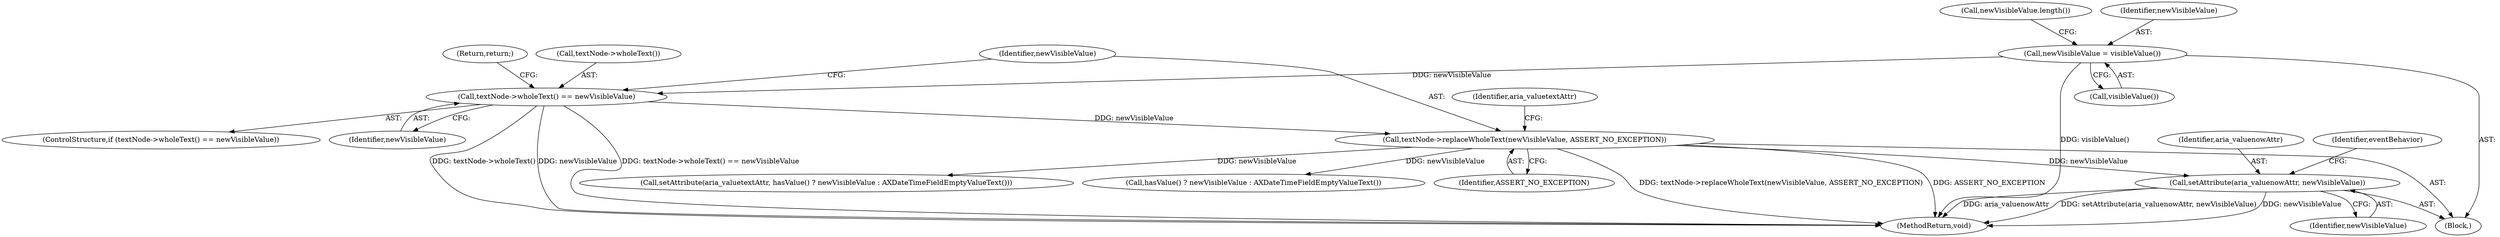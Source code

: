 digraph "1_Chrome_f7b020b3d36def118881daa4402c44ca72271482_0@del" {
"1000129" [label="(Call,setAttribute(aria_valuenowAttr, newVisibleValue))"];
"1000120" [label="(Call,textNode->replaceWholeText(newVisibleValue, ASSERT_NO_EXCEPTION))"];
"1000116" [label="(Call,textNode->wholeText() == newVisibleValue)"];
"1000108" [label="(Call,newVisibleValue = visibleValue())"];
"1000113" [label="(Call,newVisibleValue.length())"];
"1000139" [label="(MethodReturn,void)"];
"1000124" [label="(Identifier,aria_valuetextAttr)"];
"1000129" [label="(Call,setAttribute(aria_valuenowAttr, newVisibleValue))"];
"1000125" [label="(Call,hasValue() ? newVisibleValue : AXDateTimeFieldEmptyValueText())"];
"1000135" [label="(Identifier,eventBehavior)"];
"1000110" [label="(Call,visibleValue())"];
"1000116" [label="(Call,textNode->wholeText() == newVisibleValue)"];
"1000115" [label="(ControlStructure,if (textNode->wholeText() == newVisibleValue))"];
"1000117" [label="(Call,textNode->wholeText())"];
"1000119" [label="(Return,return;)"];
"1000108" [label="(Call,newVisibleValue = visibleValue())"];
"1000122" [label="(Identifier,ASSERT_NO_EXCEPTION)"];
"1000121" [label="(Identifier,newVisibleValue)"];
"1000131" [label="(Identifier,newVisibleValue)"];
"1000102" [label="(Block,)"];
"1000120" [label="(Call,textNode->replaceWholeText(newVisibleValue, ASSERT_NO_EXCEPTION))"];
"1000118" [label="(Identifier,newVisibleValue)"];
"1000123" [label="(Call,setAttribute(aria_valuetextAttr, hasValue() ? newVisibleValue : AXDateTimeFieldEmptyValueText()))"];
"1000109" [label="(Identifier,newVisibleValue)"];
"1000130" [label="(Identifier,aria_valuenowAttr)"];
"1000129" -> "1000102"  [label="AST: "];
"1000129" -> "1000131"  [label="CFG: "];
"1000130" -> "1000129"  [label="AST: "];
"1000131" -> "1000129"  [label="AST: "];
"1000135" -> "1000129"  [label="CFG: "];
"1000129" -> "1000139"  [label="DDG: aria_valuenowAttr"];
"1000129" -> "1000139"  [label="DDG: setAttribute(aria_valuenowAttr, newVisibleValue)"];
"1000129" -> "1000139"  [label="DDG: newVisibleValue"];
"1000120" -> "1000129"  [label="DDG: newVisibleValue"];
"1000120" -> "1000102"  [label="AST: "];
"1000120" -> "1000122"  [label="CFG: "];
"1000121" -> "1000120"  [label="AST: "];
"1000122" -> "1000120"  [label="AST: "];
"1000124" -> "1000120"  [label="CFG: "];
"1000120" -> "1000139"  [label="DDG: textNode->replaceWholeText(newVisibleValue, ASSERT_NO_EXCEPTION)"];
"1000120" -> "1000139"  [label="DDG: ASSERT_NO_EXCEPTION"];
"1000116" -> "1000120"  [label="DDG: newVisibleValue"];
"1000120" -> "1000123"  [label="DDG: newVisibleValue"];
"1000120" -> "1000125"  [label="DDG: newVisibleValue"];
"1000116" -> "1000115"  [label="AST: "];
"1000116" -> "1000118"  [label="CFG: "];
"1000117" -> "1000116"  [label="AST: "];
"1000118" -> "1000116"  [label="AST: "];
"1000119" -> "1000116"  [label="CFG: "];
"1000121" -> "1000116"  [label="CFG: "];
"1000116" -> "1000139"  [label="DDG: textNode->wholeText()"];
"1000116" -> "1000139"  [label="DDG: newVisibleValue"];
"1000116" -> "1000139"  [label="DDG: textNode->wholeText() == newVisibleValue"];
"1000108" -> "1000116"  [label="DDG: newVisibleValue"];
"1000108" -> "1000102"  [label="AST: "];
"1000108" -> "1000110"  [label="CFG: "];
"1000109" -> "1000108"  [label="AST: "];
"1000110" -> "1000108"  [label="AST: "];
"1000113" -> "1000108"  [label="CFG: "];
"1000108" -> "1000139"  [label="DDG: visibleValue()"];
}
